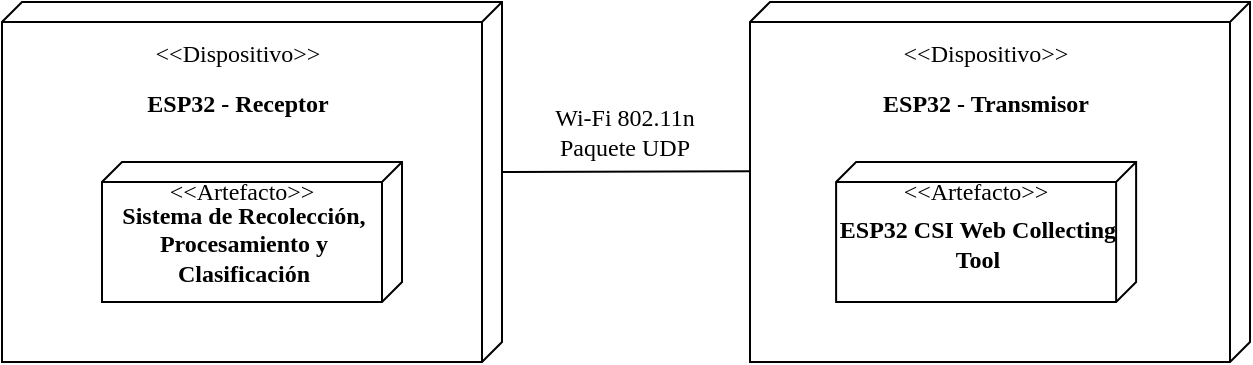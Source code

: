 <mxfile version="21.6.8" type="device">
  <diagram name="Página-1" id="im8wG7Gm6MdAlvL2ZuoW">
    <mxGraphModel dx="978" dy="566" grid="1" gridSize="10" guides="1" tooltips="1" connect="1" arrows="1" fold="1" page="1" pageScale="1" pageWidth="827" pageHeight="1169" math="0" shadow="0">
      <root>
        <mxCell id="0" />
        <mxCell id="1" parent="0" />
        <mxCell id="gItXxxrefPkN_YB63ap3-5" value="" style="group" vertex="1" connectable="0" parent="1">
          <mxGeometry x="40" y="170" width="250" height="180" as="geometry" />
        </mxCell>
        <mxCell id="gItXxxrefPkN_YB63ap3-1" value="" style="verticalAlign=top;align=left;spacingTop=8;spacingLeft=2;spacingRight=12;shape=cube;size=10;direction=south;fontStyle=4;html=1;whiteSpace=wrap;fontFamily=Times New Roman;" vertex="1" parent="gItXxxrefPkN_YB63ap3-5">
          <mxGeometry width="250" height="180" as="geometry" />
        </mxCell>
        <mxCell id="gItXxxrefPkN_YB63ap3-2" value="&amp;lt;&amp;lt;Dispositivo&amp;gt;&amp;gt;" style="text;html=1;strokeColor=none;fillColor=none;align=center;verticalAlign=middle;whiteSpace=wrap;rounded=0;fontFamily=Times New Roman;" vertex="1" parent="gItXxxrefPkN_YB63ap3-5">
          <mxGeometry y="12.857" width="236.111" height="25.714" as="geometry" />
        </mxCell>
        <mxCell id="gItXxxrefPkN_YB63ap3-4" value="ESP32 - Receptor" style="text;html=1;strokeColor=none;fillColor=none;align=center;verticalAlign=middle;whiteSpace=wrap;rounded=0;fontFamily=Times New Roman;fontStyle=1" vertex="1" parent="gItXxxrefPkN_YB63ap3-5">
          <mxGeometry y="38.571" width="236.111" height="25.714" as="geometry" />
        </mxCell>
        <mxCell id="gItXxxrefPkN_YB63ap3-16" value="" style="verticalAlign=top;align=left;spacingTop=8;spacingLeft=2;spacingRight=12;shape=cube;size=10;direction=south;fontStyle=4;html=1;whiteSpace=wrap;fontFamily=Times New Roman;" vertex="1" parent="gItXxxrefPkN_YB63ap3-5">
          <mxGeometry x="50" y="80" width="150" height="70" as="geometry" />
        </mxCell>
        <mxCell id="gItXxxrefPkN_YB63ap3-17" value="&amp;lt;&amp;lt;Artefacto&amp;gt;&amp;gt;" style="text;html=1;strokeColor=none;fillColor=none;align=center;verticalAlign=middle;whiteSpace=wrap;rounded=0;fontFamily=Times New Roman;" vertex="1" parent="gItXxxrefPkN_YB63ap3-5">
          <mxGeometry x="50" y="90" width="140" height="10" as="geometry" />
        </mxCell>
        <mxCell id="gItXxxrefPkN_YB63ap3-18" value="Sistema de Recolección, Procesamiento y Clasificación" style="text;html=1;strokeColor=none;fillColor=none;align=center;verticalAlign=middle;whiteSpace=wrap;rounded=0;fontFamily=Times New Roman;fontStyle=1" vertex="1" parent="gItXxxrefPkN_YB63ap3-5">
          <mxGeometry x="50" y="102" width="141.67" height="38" as="geometry" />
        </mxCell>
        <mxCell id="gItXxxrefPkN_YB63ap3-6" value="" style="group" vertex="1" connectable="0" parent="1">
          <mxGeometry x="414" y="170" width="250" height="180" as="geometry" />
        </mxCell>
        <mxCell id="gItXxxrefPkN_YB63ap3-7" value="" style="verticalAlign=top;align=left;spacingTop=8;spacingLeft=2;spacingRight=12;shape=cube;size=10;direction=south;fontStyle=4;html=1;whiteSpace=wrap;fontFamily=Times New Roman;" vertex="1" parent="gItXxxrefPkN_YB63ap3-6">
          <mxGeometry width="250" height="180" as="geometry" />
        </mxCell>
        <mxCell id="gItXxxrefPkN_YB63ap3-8" value="&amp;lt;&amp;lt;Dispositivo&amp;gt;&amp;gt;" style="text;html=1;strokeColor=none;fillColor=none;align=center;verticalAlign=middle;whiteSpace=wrap;rounded=0;fontFamily=Times New Roman;" vertex="1" parent="gItXxxrefPkN_YB63ap3-6">
          <mxGeometry y="12.857" width="236.111" height="25.714" as="geometry" />
        </mxCell>
        <mxCell id="gItXxxrefPkN_YB63ap3-9" value="ESP32 - Transmisor" style="text;html=1;strokeColor=none;fillColor=none;align=center;verticalAlign=middle;whiteSpace=wrap;rounded=0;fontFamily=Times New Roman;fontStyle=1" vertex="1" parent="gItXxxrefPkN_YB63ap3-6">
          <mxGeometry y="38.571" width="236.111" height="25.714" as="geometry" />
        </mxCell>
        <mxCell id="gItXxxrefPkN_YB63ap3-11" value="" style="group" vertex="1" connectable="0" parent="gItXxxrefPkN_YB63ap3-6">
          <mxGeometry x="43.06" y="80" width="150" height="70" as="geometry" />
        </mxCell>
        <mxCell id="gItXxxrefPkN_YB63ap3-12" value="" style="verticalAlign=top;align=left;spacingTop=8;spacingLeft=2;spacingRight=12;shape=cube;size=10;direction=south;fontStyle=4;html=1;whiteSpace=wrap;fontFamily=Times New Roman;" vertex="1" parent="gItXxxrefPkN_YB63ap3-11">
          <mxGeometry width="150" height="70" as="geometry" />
        </mxCell>
        <mxCell id="gItXxxrefPkN_YB63ap3-13" value="&amp;lt;&amp;lt;Artefacto&amp;gt;&amp;gt;" style="text;html=1;strokeColor=none;fillColor=none;align=center;verticalAlign=middle;whiteSpace=wrap;rounded=0;fontFamily=Times New Roman;" vertex="1" parent="gItXxxrefPkN_YB63ap3-11">
          <mxGeometry y="10" width="140" height="10" as="geometry" />
        </mxCell>
        <mxCell id="gItXxxrefPkN_YB63ap3-14" value="ESP32 CSI Web Collecting Tool" style="text;html=1;strokeColor=none;fillColor=none;align=center;verticalAlign=middle;whiteSpace=wrap;rounded=0;fontFamily=Times New Roman;fontStyle=1" vertex="1" parent="gItXxxrefPkN_YB63ap3-11">
          <mxGeometry y="22" width="141.67" height="38" as="geometry" />
        </mxCell>
        <mxCell id="gItXxxrefPkN_YB63ap3-10" value="" style="endArrow=none;html=1;rounded=0;exitX=0;exitY=0;exitDx=85;exitDy=0;exitPerimeter=0;entryX=0.47;entryY=1;entryDx=0;entryDy=0;entryPerimeter=0;" edge="1" parent="1" source="gItXxxrefPkN_YB63ap3-1" target="gItXxxrefPkN_YB63ap3-7">
          <mxGeometry width="50" height="50" relative="1" as="geometry">
            <mxPoint x="380" y="490" as="sourcePoint" />
            <mxPoint x="430" y="440" as="targetPoint" />
          </mxGeometry>
        </mxCell>
        <mxCell id="gItXxxrefPkN_YB63ap3-15" value="Wi-Fi 802.11n&lt;br style=&quot;font-size: 12px;&quot;&gt;Paquete UDP" style="edgeLabel;html=1;align=center;verticalAlign=middle;resizable=0;points=[];fontFamily=Times New Roman;fontSize=12;" vertex="1" connectable="0" parent="gItXxxrefPkN_YB63ap3-10">
          <mxGeometry x="0.069" y="-2" relative="1" as="geometry">
            <mxPoint x="-6" y="-22" as="offset" />
          </mxGeometry>
        </mxCell>
      </root>
    </mxGraphModel>
  </diagram>
</mxfile>
